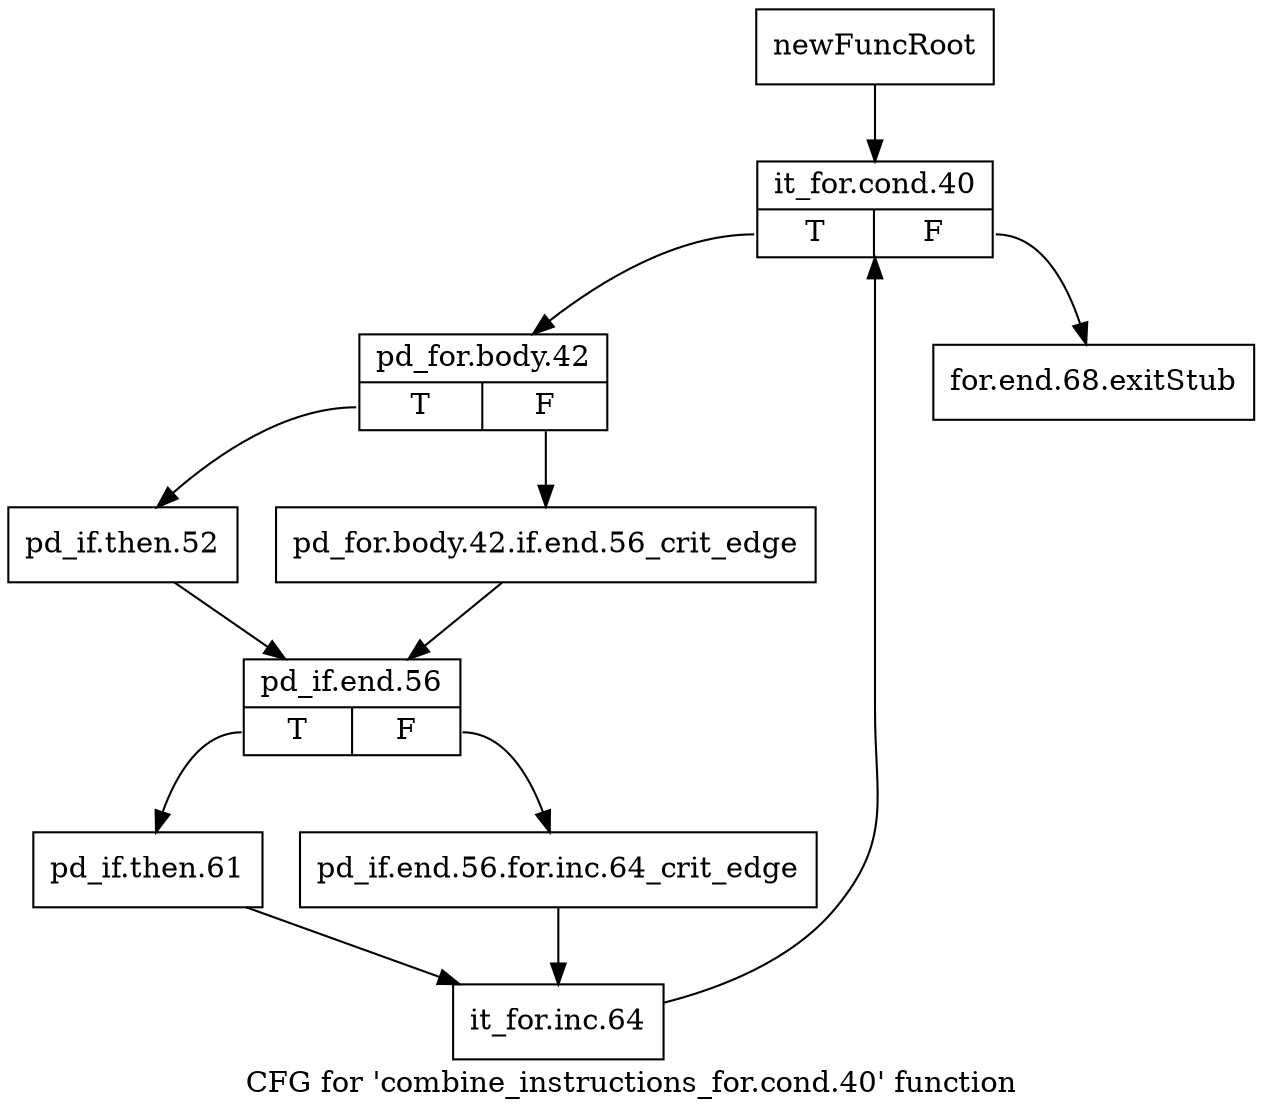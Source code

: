 digraph "CFG for 'combine_instructions_for.cond.40' function" {
	label="CFG for 'combine_instructions_for.cond.40' function";

	Node0xa5c7680 [shape=record,label="{newFuncRoot}"];
	Node0xa5c7680 -> Node0xa5d0290;
	Node0xa5c76d0 [shape=record,label="{for.end.68.exitStub}"];
	Node0xa5d0290 [shape=record,label="{it_for.cond.40|{<s0>T|<s1>F}}"];
	Node0xa5d0290:s0 -> Node0xa5d02e0;
	Node0xa5d0290:s1 -> Node0xa5c76d0;
	Node0xa5d02e0 [shape=record,label="{pd_for.body.42|{<s0>T|<s1>F}}"];
	Node0xa5d02e0:s0 -> Node0xa5d0380;
	Node0xa5d02e0:s1 -> Node0xa5d0330;
	Node0xa5d0330 [shape=record,label="{pd_for.body.42.if.end.56_crit_edge}"];
	Node0xa5d0330 -> Node0xa5d03d0;
	Node0xa5d0380 [shape=record,label="{pd_if.then.52}"];
	Node0xa5d0380 -> Node0xa5d03d0;
	Node0xa5d03d0 [shape=record,label="{pd_if.end.56|{<s0>T|<s1>F}}"];
	Node0xa5d03d0:s0 -> Node0xa5d0470;
	Node0xa5d03d0:s1 -> Node0xa5d0420;
	Node0xa5d0420 [shape=record,label="{pd_if.end.56.for.inc.64_crit_edge}"];
	Node0xa5d0420 -> Node0xa5d04c0;
	Node0xa5d0470 [shape=record,label="{pd_if.then.61}"];
	Node0xa5d0470 -> Node0xa5d04c0;
	Node0xa5d04c0 [shape=record,label="{it_for.inc.64}"];
	Node0xa5d04c0 -> Node0xa5d0290;
}
